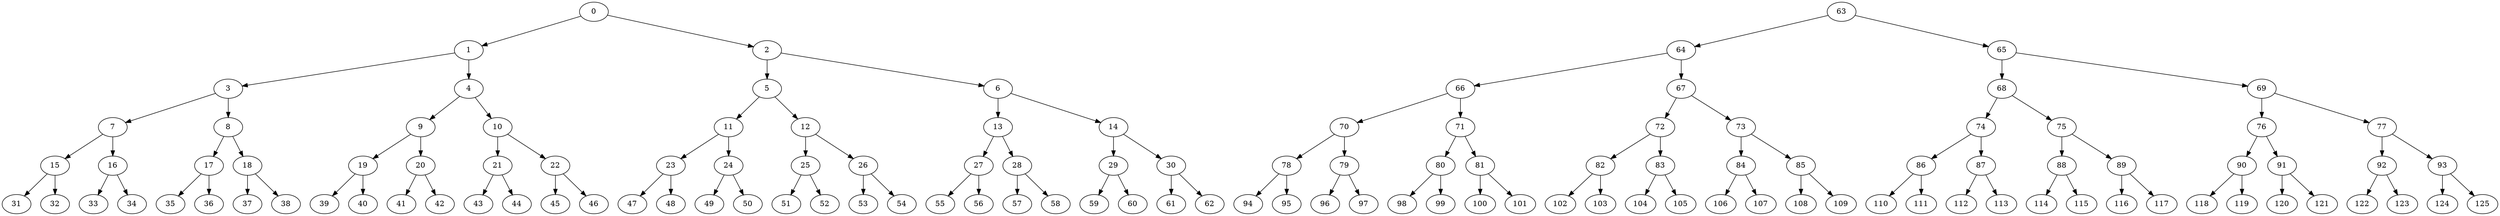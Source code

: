 strict digraph  {
0;
1;
2;
3;
4;
5;
6;
7;
8;
9;
10;
11;
12;
13;
14;
15;
16;
17;
18;
19;
20;
21;
22;
23;
24;
25;
26;
27;
28;
29;
30;
31;
32;
33;
34;
35;
36;
37;
38;
39;
40;
41;
42;
43;
44;
45;
46;
47;
48;
49;
50;
51;
52;
53;
54;
55;
56;
57;
58;
59;
60;
61;
62;
63;
64;
65;
66;
67;
68;
69;
70;
71;
72;
73;
74;
75;
76;
77;
78;
79;
80;
81;
82;
83;
84;
85;
86;
87;
88;
89;
90;
91;
92;
93;
94;
95;
96;
97;
98;
99;
100;
101;
102;
103;
104;
105;
106;
107;
108;
109;
110;
111;
112;
113;
114;
115;
116;
117;
118;
119;
120;
121;
122;
123;
124;
125;
0 -> 1;
0 -> 2;
1 -> 3;
1 -> 4;
2 -> 5;
2 -> 6;
3 -> 7;
3 -> 8;
4 -> 9;
4 -> 10;
5 -> 11;
5 -> 12;
6 -> 13;
6 -> 14;
7 -> 15;
7 -> 16;
8 -> 17;
8 -> 18;
9 -> 19;
9 -> 20;
10 -> 21;
10 -> 22;
11 -> 23;
11 -> 24;
12 -> 25;
12 -> 26;
13 -> 27;
13 -> 28;
14 -> 29;
14 -> 30;
15 -> 31;
15 -> 32;
16 -> 33;
16 -> 34;
17 -> 35;
17 -> 36;
18 -> 37;
18 -> 38;
19 -> 39;
19 -> 40;
20 -> 41;
20 -> 42;
21 -> 43;
21 -> 44;
22 -> 45;
22 -> 46;
23 -> 47;
23 -> 48;
24 -> 49;
24 -> 50;
25 -> 51;
25 -> 52;
26 -> 53;
26 -> 54;
27 -> 55;
27 -> 56;
28 -> 57;
28 -> 58;
29 -> 59;
29 -> 60;
30 -> 61;
30 -> 62;
63 -> 64;
63 -> 65;
64 -> 66;
64 -> 67;
65 -> 68;
65 -> 69;
66 -> 70;
66 -> 71;
67 -> 72;
67 -> 73;
68 -> 74;
68 -> 75;
69 -> 76;
69 -> 77;
70 -> 78;
70 -> 79;
71 -> 80;
71 -> 81;
72 -> 82;
72 -> 83;
73 -> 84;
73 -> 85;
74 -> 86;
74 -> 87;
75 -> 88;
75 -> 89;
76 -> 90;
76 -> 91;
77 -> 92;
77 -> 93;
78 -> 94;
78 -> 95;
79 -> 96;
79 -> 97;
80 -> 98;
80 -> 99;
81 -> 100;
81 -> 101;
82 -> 102;
82 -> 103;
83 -> 104;
83 -> 105;
84 -> 106;
84 -> 107;
85 -> 108;
85 -> 109;
86 -> 110;
86 -> 111;
87 -> 112;
87 -> 113;
88 -> 114;
88 -> 115;
89 -> 116;
89 -> 117;
90 -> 118;
90 -> 119;
91 -> 120;
91 -> 121;
92 -> 122;
92 -> 123;
93 -> 124;
93 -> 125;
}
